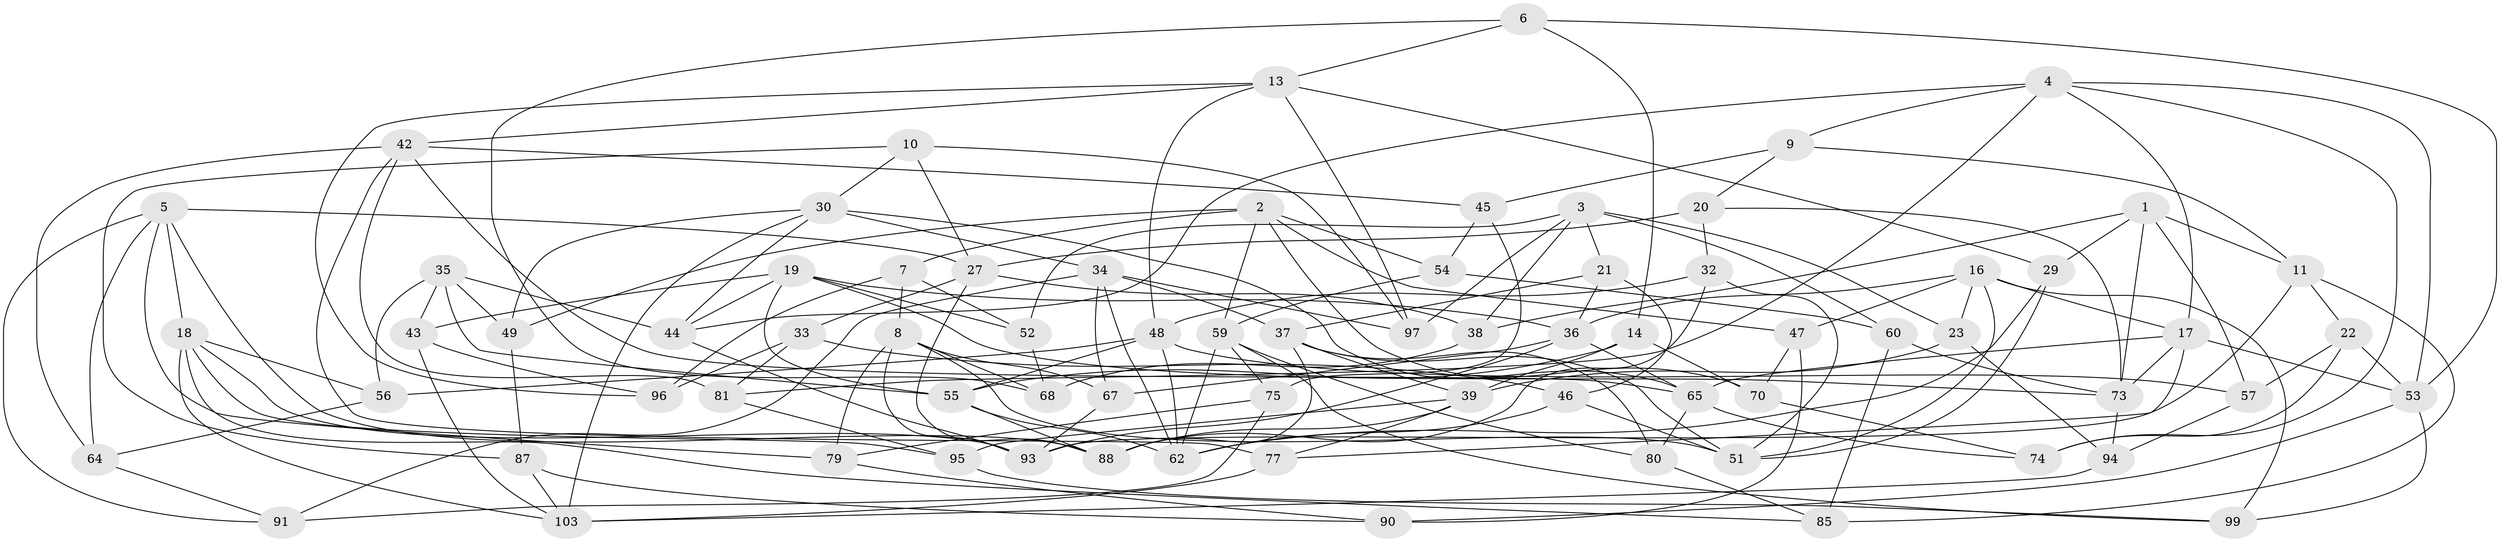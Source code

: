 // original degree distribution, {4: 1.0}
// Generated by graph-tools (version 1.1) at 2025/11/02/27/25 16:11:45]
// undirected, 74 vertices, 178 edges
graph export_dot {
graph [start="1"]
  node [color=gray90,style=filled];
  1 [super="+72"];
  2 [super="+63"];
  3 [super="+26"];
  4 [super="+25"];
  5 [super="+31"];
  6;
  7;
  8 [super="+50"];
  9;
  10;
  11 [super="+12"];
  13 [super="+15"];
  14;
  16 [super="+24"];
  17 [super="+40"];
  18 [super="+28"];
  19 [super="+100"];
  20;
  21;
  22;
  23;
  27 [super="+66"];
  29;
  30 [super="+76"];
  32;
  33;
  34 [super="+92"];
  35 [super="+101"];
  36 [super="+41"];
  37 [super="+83"];
  38;
  39 [super="+82"];
  42 [super="+89"];
  43;
  44 [super="+86"];
  45;
  46;
  47;
  48 [super="+71"];
  49;
  51 [super="+61"];
  52;
  53 [super="+58"];
  54;
  55 [super="+98"];
  56;
  57;
  59 [super="+84"];
  60;
  62 [super="+69"];
  64;
  65 [super="+78"];
  67;
  68;
  70;
  73 [super="+106"];
  74;
  75;
  77;
  79;
  80;
  81;
  85;
  87;
  88 [super="+104"];
  90;
  91;
  93 [super="+102"];
  94;
  95;
  96;
  97;
  99;
  103 [super="+105"];
  1 -- 73;
  1 -- 57;
  1 -- 11 [weight=2];
  1 -- 29;
  1 -- 38;
  2 -- 49;
  2 -- 47;
  2 -- 7;
  2 -- 70;
  2 -- 54;
  2 -- 59;
  3 -- 23;
  3 -- 97;
  3 -- 52;
  3 -- 60;
  3 -- 21;
  3 -- 38;
  4 -- 81;
  4 -- 9;
  4 -- 74;
  4 -- 17;
  4 -- 44;
  4 -- 53;
  5 -- 91;
  5 -- 79;
  5 -- 27;
  5 -- 64;
  5 -- 18;
  5 -- 88;
  6 -- 13;
  6 -- 14;
  6 -- 53;
  6 -- 68;
  7 -- 8;
  7 -- 96;
  7 -- 52;
  8 -- 93;
  8 -- 68;
  8 -- 51;
  8 -- 67;
  8 -- 79;
  9 -- 45;
  9 -- 20;
  9 -- 11;
  10 -- 97;
  10 -- 27;
  10 -- 87;
  10 -- 30;
  11 -- 93;
  11 -- 22;
  11 -- 85;
  13 -- 29;
  13 -- 42;
  13 -- 96;
  13 -- 97;
  13 -- 48;
  14 -- 39;
  14 -- 55;
  14 -- 70;
  16 -- 99;
  16 -- 36;
  16 -- 17;
  16 -- 51;
  16 -- 47;
  16 -- 23;
  17 -- 77;
  17 -- 65;
  17 -- 73;
  17 -- 53;
  18 -- 103;
  18 -- 56;
  18 -- 95;
  18 -- 85;
  18 -- 93;
  19 -- 36;
  19 -- 52;
  19 -- 43;
  19 -- 44;
  19 -- 73;
  19 -- 55;
  20 -- 27;
  20 -- 32;
  20 -- 73;
  21 -- 46;
  21 -- 37;
  21 -- 36;
  22 -- 57;
  22 -- 74;
  22 -- 53;
  23 -- 39;
  23 -- 94;
  27 -- 88;
  27 -- 33;
  27 -- 38;
  29 -- 51;
  29 -- 62;
  30 -- 49;
  30 -- 34;
  30 -- 103;
  30 -- 65;
  30 -- 44;
  32 -- 51;
  32 -- 48;
  32 -- 88;
  33 -- 96;
  33 -- 46;
  33 -- 81;
  34 -- 67;
  34 -- 97;
  34 -- 37;
  34 -- 62;
  34 -- 91;
  35 -- 49;
  35 -- 44 [weight=2];
  35 -- 43;
  35 -- 56;
  35 -- 55;
  36 -- 67;
  36 -- 65;
  36 -- 93;
  37 -- 51;
  37 -- 80;
  37 -- 39;
  37 -- 88;
  38 -- 68;
  39 -- 88;
  39 -- 77;
  39 -- 95;
  42 -- 77;
  42 -- 81;
  42 -- 65;
  42 -- 64;
  42 -- 45;
  43 -- 103;
  43 -- 96;
  44 -- 93;
  45 -- 75;
  45 -- 54;
  46 -- 51;
  46 -- 62;
  47 -- 90;
  47 -- 70;
  48 -- 56;
  48 -- 57;
  48 -- 62;
  48 -- 55;
  49 -- 87;
  52 -- 68;
  53 -- 99;
  53 -- 90;
  54 -- 60;
  54 -- 59;
  55 -- 88;
  55 -- 62;
  56 -- 64;
  57 -- 94;
  59 -- 80;
  59 -- 62;
  59 -- 99;
  59 -- 75;
  60 -- 85;
  60 -- 73;
  64 -- 91;
  65 -- 80;
  65 -- 74;
  67 -- 93;
  70 -- 74;
  73 -- 94;
  75 -- 91;
  75 -- 79;
  77 -- 103;
  79 -- 90;
  80 -- 85;
  81 -- 95;
  87 -- 90;
  87 -- 103;
  94 -- 103;
  95 -- 99;
}
